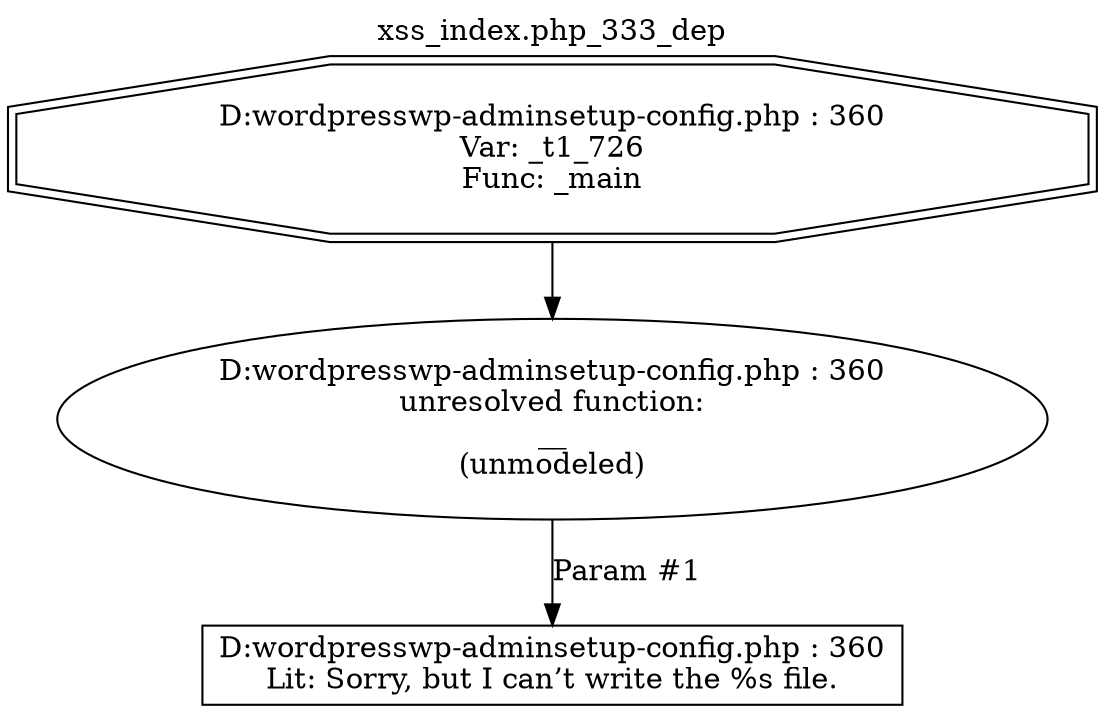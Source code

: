 digraph cfg {
  label="xss_index.php_333_dep";
  labelloc=t;
  n1 [shape=doubleoctagon, label="D:\wordpress\wp-admin\setup-config.php : 360\nVar: _t1_726\nFunc: _main\n"];
  n2 [shape=ellipse, label="D:\wordpress\wp-admin\setup-config.php : 360\nunresolved function:\n__\n(unmodeled)\n"];
  n3 [shape=box, label="D:\wordpress\wp-admin\setup-config.php : 360\nLit: Sorry, but I can&#8217;t write the %s file.\n"];
  n1 -> n2;
  n2 -> n3[label="Param #1"];
}
